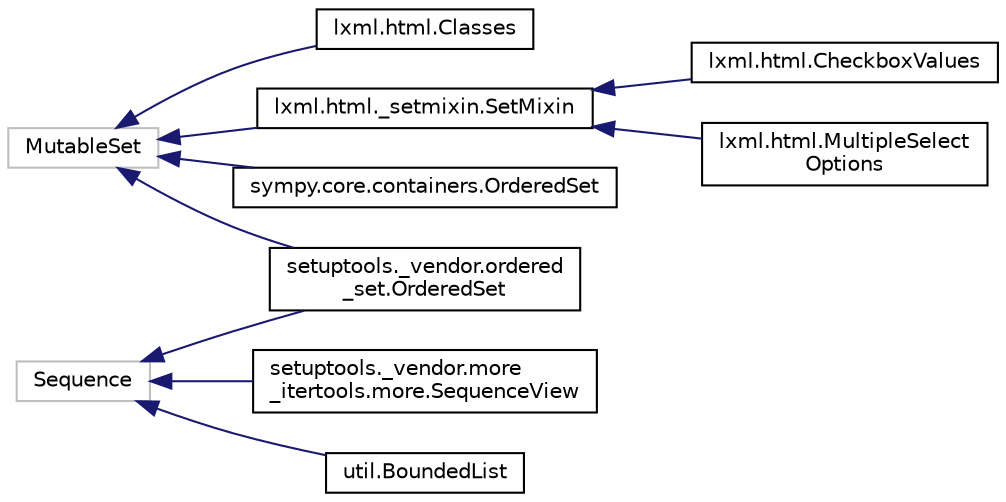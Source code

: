digraph "Graphical Class Hierarchy"
{
 // LATEX_PDF_SIZE
  edge [fontname="Helvetica",fontsize="10",labelfontname="Helvetica",labelfontsize="10"];
  node [fontname="Helvetica",fontsize="10",shape=record];
  rankdir="LR";
  Node16353 [label="MutableSet",height=0.2,width=0.4,color="grey75", fillcolor="white", style="filled",tooltip=" "];
  Node16353 -> Node0 [dir="back",color="midnightblue",fontsize="10",style="solid",fontname="Helvetica"];
  Node0 [label="lxml.html.Classes",height=0.2,width=0.4,color="black", fillcolor="white", style="filled",URL="$classlxml_1_1html_1_1Classes.html",tooltip=" "];
  Node16353 -> Node16355 [dir="back",color="midnightblue",fontsize="10",style="solid",fontname="Helvetica"];
  Node16355 [label="lxml.html._setmixin.SetMixin",height=0.2,width=0.4,color="black", fillcolor="white", style="filled",URL="$classlxml_1_1html_1_1__setmixin_1_1SetMixin.html",tooltip=" "];
  Node16355 -> Node16356 [dir="back",color="midnightblue",fontsize="10",style="solid",fontname="Helvetica"];
  Node16356 [label="lxml.html.CheckboxValues",height=0.2,width=0.4,color="black", fillcolor="white", style="filled",URL="$classlxml_1_1html_1_1CheckboxValues.html",tooltip=" "];
  Node16355 -> Node16357 [dir="back",color="midnightblue",fontsize="10",style="solid",fontname="Helvetica"];
  Node16357 [label="lxml.html.MultipleSelect\lOptions",height=0.2,width=0.4,color="black", fillcolor="white", style="filled",URL="$classlxml_1_1html_1_1MultipleSelectOptions.html",tooltip=" "];
  Node16353 -> Node16358 [dir="back",color="midnightblue",fontsize="10",style="solid",fontname="Helvetica"];
  Node16358 [label="setuptools._vendor.ordered\l_set.OrderedSet",height=0.2,width=0.4,color="black", fillcolor="white", style="filled",URL="$classsetuptools_1_1__vendor_1_1ordered__set_1_1OrderedSet.html",tooltip=" "];
  Node16353 -> Node16359 [dir="back",color="midnightblue",fontsize="10",style="solid",fontname="Helvetica"];
  Node16359 [label="sympy.core.containers.OrderedSet",height=0.2,width=0.4,color="black", fillcolor="white", style="filled",URL="$classsympy_1_1core_1_1containers_1_1OrderedSet.html",tooltip=" "];
  Node18736 [label="Sequence",height=0.2,width=0.4,color="grey75", fillcolor="white", style="filled",tooltip=" "];
  Node18736 -> Node18737 [dir="back",color="midnightblue",fontsize="10",style="solid",fontname="Helvetica"];
  Node18737 [label="setuptools._vendor.more\l_itertools.more.SequenceView",height=0.2,width=0.4,color="black", fillcolor="white", style="filled",URL="$classsetuptools_1_1__vendor_1_1more__itertools_1_1more_1_1SequenceView.html",tooltip=" "];
  Node18736 -> Node16358 [dir="back",color="midnightblue",fontsize="10",style="solid",fontname="Helvetica"];
  Node18736 -> Node18738 [dir="back",color="midnightblue",fontsize="10",style="solid",fontname="Helvetica"];
  Node18738 [label="util.BoundedList",height=0.2,width=0.4,color="black", fillcolor="white", style="filled",URL="$classutil_1_1BoundedList.html",tooltip=" "];
}
